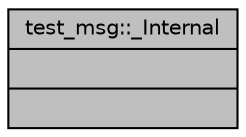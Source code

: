 digraph "test_msg::_Internal"
{
 // LATEX_PDF_SIZE
  edge [fontname="Helvetica",fontsize="10",labelfontname="Helvetica",labelfontsize="10"];
  node [fontname="Helvetica",fontsize="10",shape=record];
  Node1 [label="{test_msg::_Internal\n||}",height=0.2,width=0.4,color="black", fillcolor="grey75", style="filled", fontcolor="black",tooltip=" "];
}
